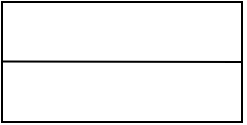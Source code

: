 <mxfile version="15.7.3" type="github">
  <diagram id="_MZrXG9yAYT32xF91kpi" name="Page-1">
    <mxGraphModel dx="970" dy="530" grid="1" gridSize="10" guides="1" tooltips="1" connect="1" arrows="1" fold="1" page="1" pageScale="1" pageWidth="827" pageHeight="1169" math="0" shadow="0">
      <root>
        <mxCell id="0" />
        <mxCell id="1" parent="0" />
        <mxCell id="WR-H9wQaWADqAqjOtZfn-1" value="" style="rounded=0;whiteSpace=wrap;html=1;" vertex="1" parent="1">
          <mxGeometry x="30" y="130" width="120" height="60" as="geometry" />
        </mxCell>
        <mxCell id="WR-H9wQaWADqAqjOtZfn-3" value="" style="endArrow=none;html=1;rounded=0;" edge="1" parent="1" target="WR-H9wQaWADqAqjOtZfn-1">
          <mxGeometry width="50" height="50" relative="1" as="geometry">
            <mxPoint x="30" y="159.71" as="sourcePoint" />
            <mxPoint x="90" y="159.71" as="targetPoint" />
          </mxGeometry>
        </mxCell>
        <mxCell id="WR-H9wQaWADqAqjOtZfn-4" value="" style="endArrow=none;html=1;rounded=0;entryX=1;entryY=0.5;entryDx=0;entryDy=0;" edge="1" parent="1" target="WR-H9wQaWADqAqjOtZfn-1">
          <mxGeometry width="50" height="50" relative="1" as="geometry">
            <mxPoint x="30" y="159.71" as="sourcePoint" />
            <mxPoint x="110" y="159.71" as="targetPoint" />
          </mxGeometry>
        </mxCell>
      </root>
    </mxGraphModel>
  </diagram>
</mxfile>

